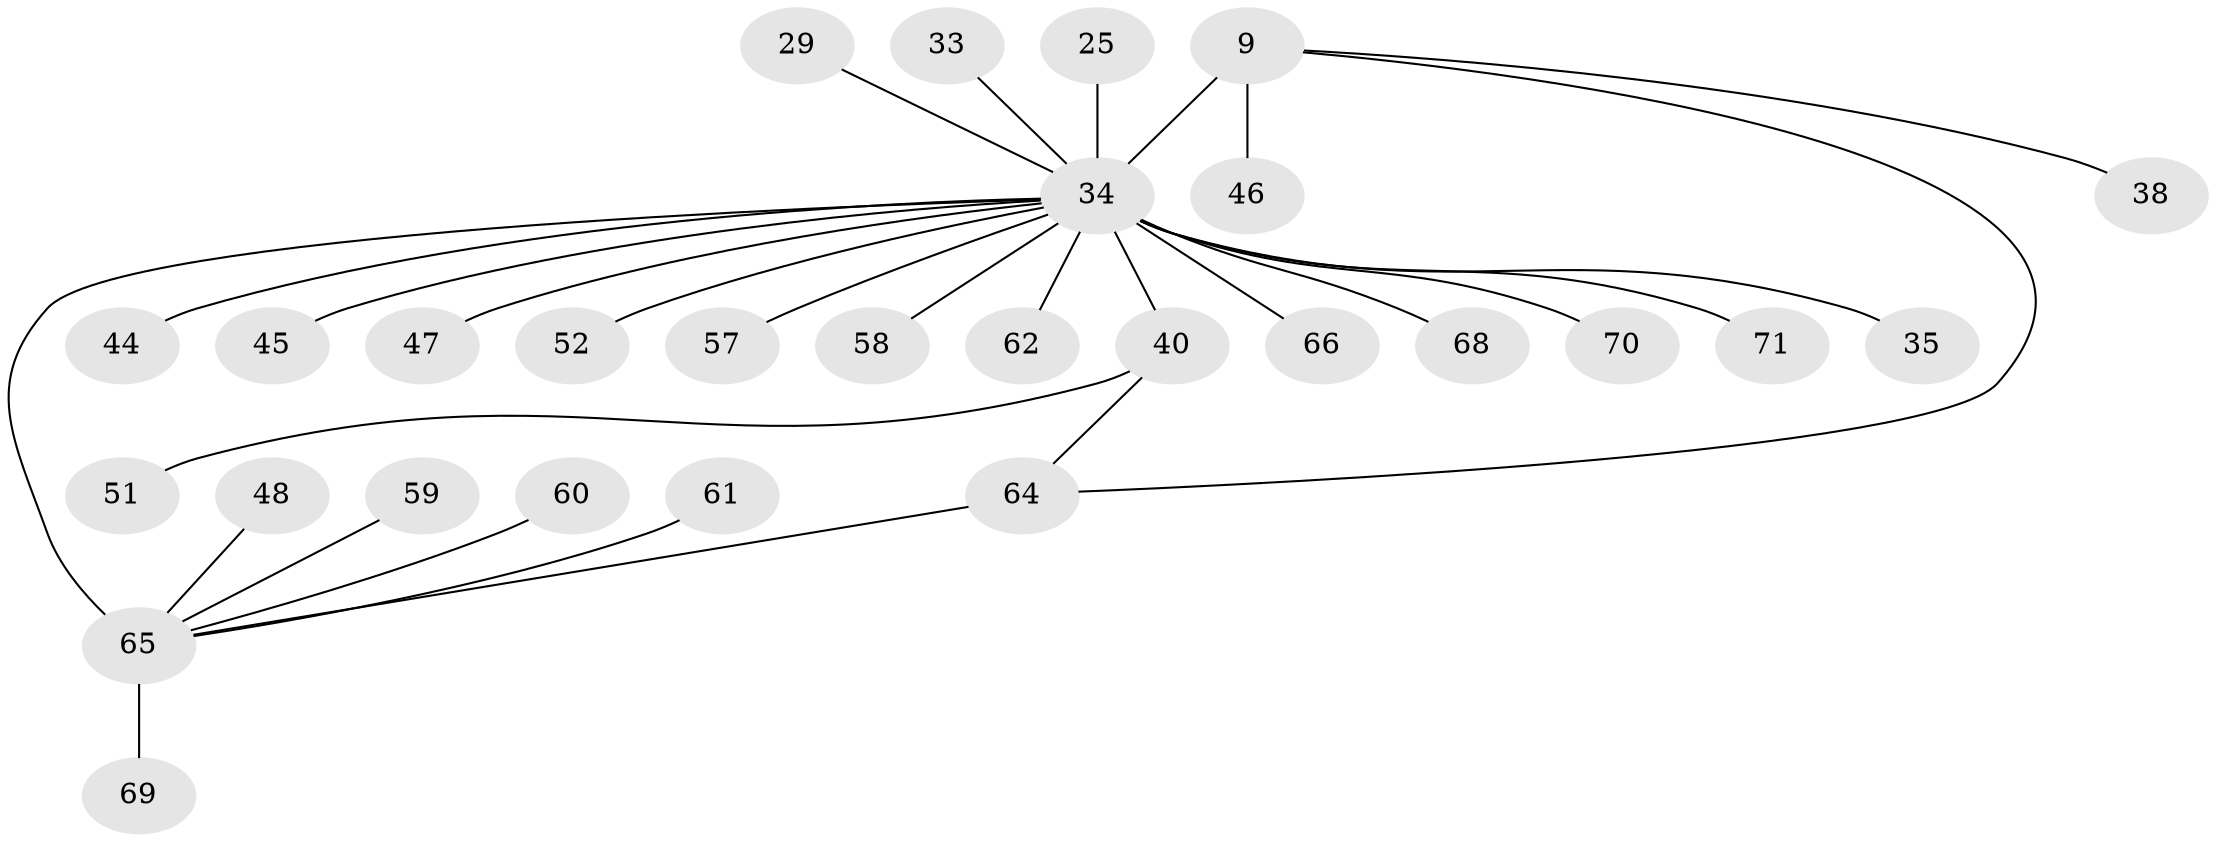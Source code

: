 // original degree distribution, {5: 0.04225352112676056, 8: 0.028169014084507043, 7: 0.028169014084507043, 3: 0.08450704225352113, 10: 0.014084507042253521, 12: 0.014084507042253521, 4: 0.04225352112676056, 6: 0.028169014084507043, 2: 0.19718309859154928, 1: 0.5211267605633803}
// Generated by graph-tools (version 1.1) at 2025/57/03/04/25 21:57:36]
// undirected, 28 vertices, 29 edges
graph export_dot {
graph [start="1"]
  node [color=gray90,style=filled];
  9 [super="+8"];
  25;
  29;
  33 [super="+28+30"];
  34 [super="+7+24+11+22"];
  35;
  38;
  40 [super="+19+12"];
  44 [super="+20"];
  45;
  46;
  47;
  48 [super="+42"];
  51;
  52;
  57;
  58;
  59 [super="+23+55"];
  60 [super="+27"];
  61 [super="+54"];
  62;
  64 [super="+32+21+31+49"];
  65 [super="+18+50+36+37"];
  66 [super="+41"];
  68;
  69;
  70 [super="+67"];
  71;
  9 -- 38;
  9 -- 46;
  9 -- 64;
  9 -- 34 [weight=5];
  25 -- 34;
  29 -- 34;
  33 -- 34;
  34 -- 66;
  34 -- 68;
  34 -- 45;
  34 -- 47;
  34 -- 57;
  34 -- 35 [weight=2];
  34 -- 71;
  34 -- 40 [weight=4];
  34 -- 44;
  34 -- 52;
  34 -- 58;
  34 -- 62;
  34 -- 70 [weight=2];
  34 -- 65 [weight=6];
  40 -- 51;
  40 -- 64;
  48 -- 65;
  59 -- 65;
  60 -- 65;
  61 -- 65;
  64 -- 65 [weight=2];
  65 -- 69;
}
